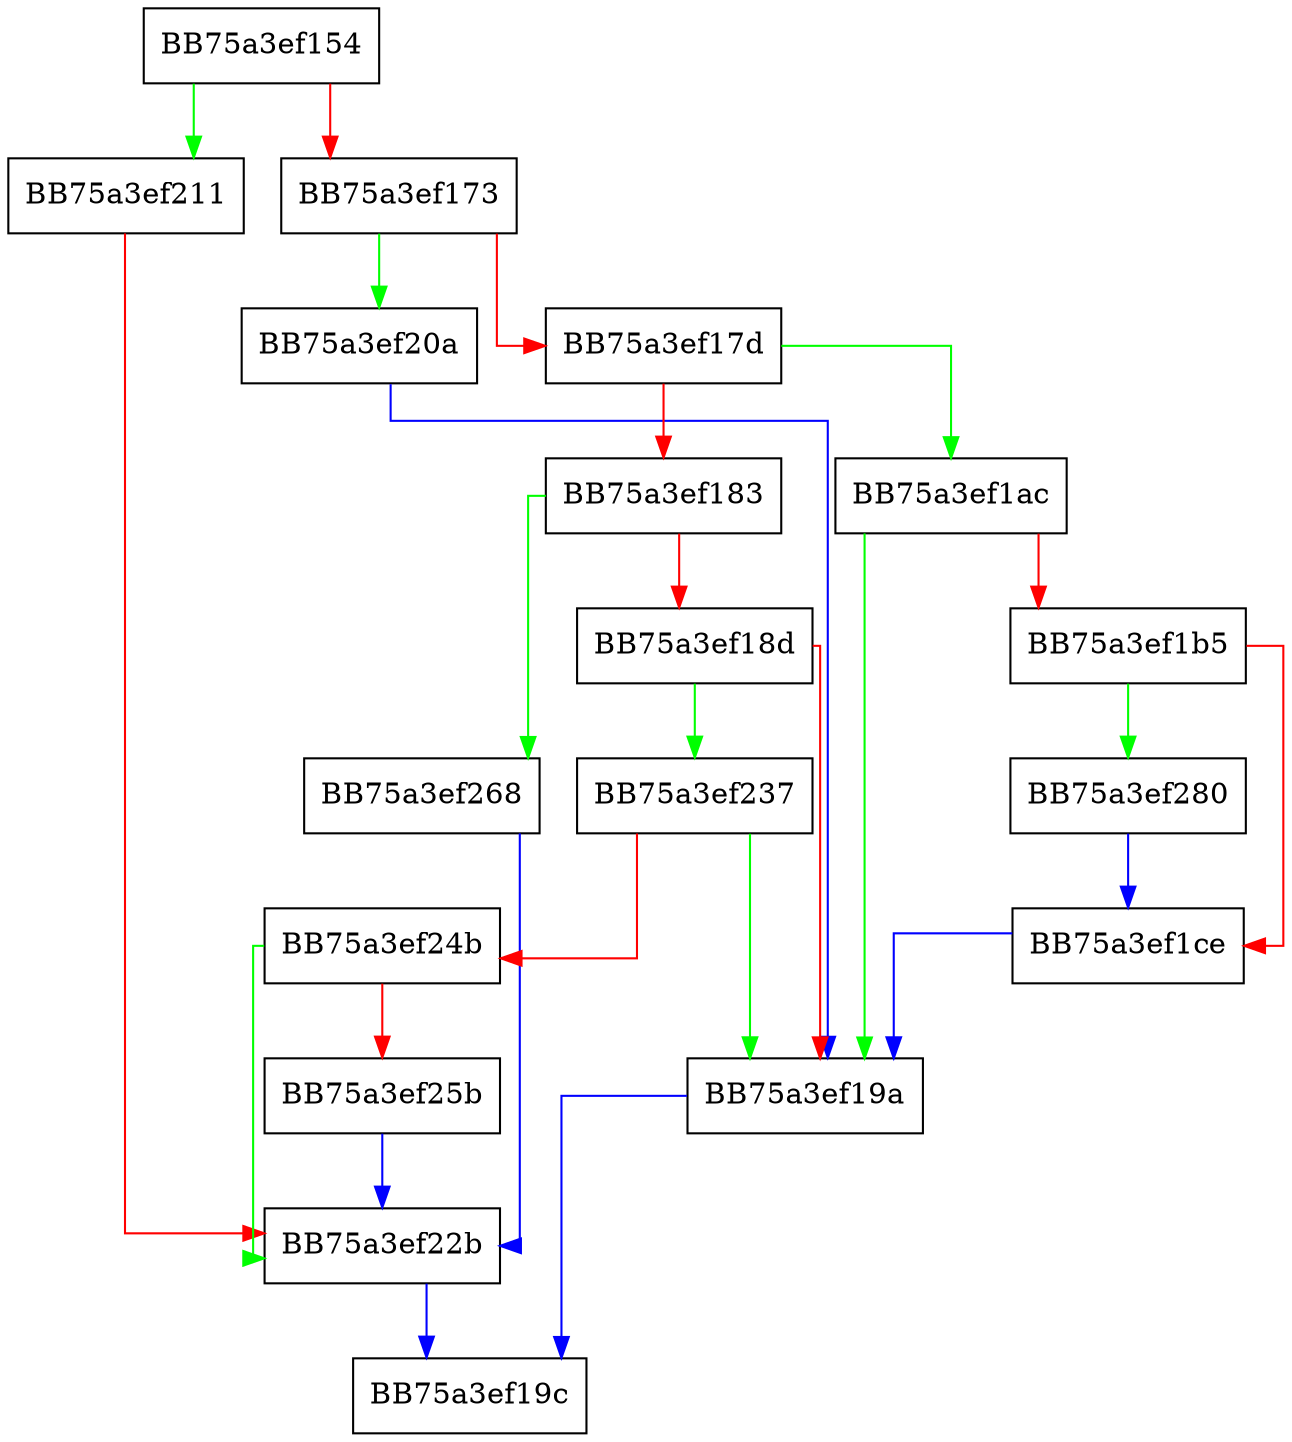 digraph call_scan1_method {
  node [shape="box"];
  graph [splines=ortho];
  BB75a3ef154 -> BB75a3ef211 [color="green"];
  BB75a3ef154 -> BB75a3ef173 [color="red"];
  BB75a3ef173 -> BB75a3ef20a [color="green"];
  BB75a3ef173 -> BB75a3ef17d [color="red"];
  BB75a3ef17d -> BB75a3ef1ac [color="green"];
  BB75a3ef17d -> BB75a3ef183 [color="red"];
  BB75a3ef183 -> BB75a3ef268 [color="green"];
  BB75a3ef183 -> BB75a3ef18d [color="red"];
  BB75a3ef18d -> BB75a3ef237 [color="green"];
  BB75a3ef18d -> BB75a3ef19a [color="red"];
  BB75a3ef19a -> BB75a3ef19c [color="blue"];
  BB75a3ef1ac -> BB75a3ef19a [color="green"];
  BB75a3ef1ac -> BB75a3ef1b5 [color="red"];
  BB75a3ef1b5 -> BB75a3ef280 [color="green"];
  BB75a3ef1b5 -> BB75a3ef1ce [color="red"];
  BB75a3ef1ce -> BB75a3ef19a [color="blue"];
  BB75a3ef20a -> BB75a3ef19a [color="blue"];
  BB75a3ef211 -> BB75a3ef22b [color="red"];
  BB75a3ef22b -> BB75a3ef19c [color="blue"];
  BB75a3ef237 -> BB75a3ef19a [color="green"];
  BB75a3ef237 -> BB75a3ef24b [color="red"];
  BB75a3ef24b -> BB75a3ef22b [color="green"];
  BB75a3ef24b -> BB75a3ef25b [color="red"];
  BB75a3ef25b -> BB75a3ef22b [color="blue"];
  BB75a3ef268 -> BB75a3ef22b [color="blue"];
  BB75a3ef280 -> BB75a3ef1ce [color="blue"];
}